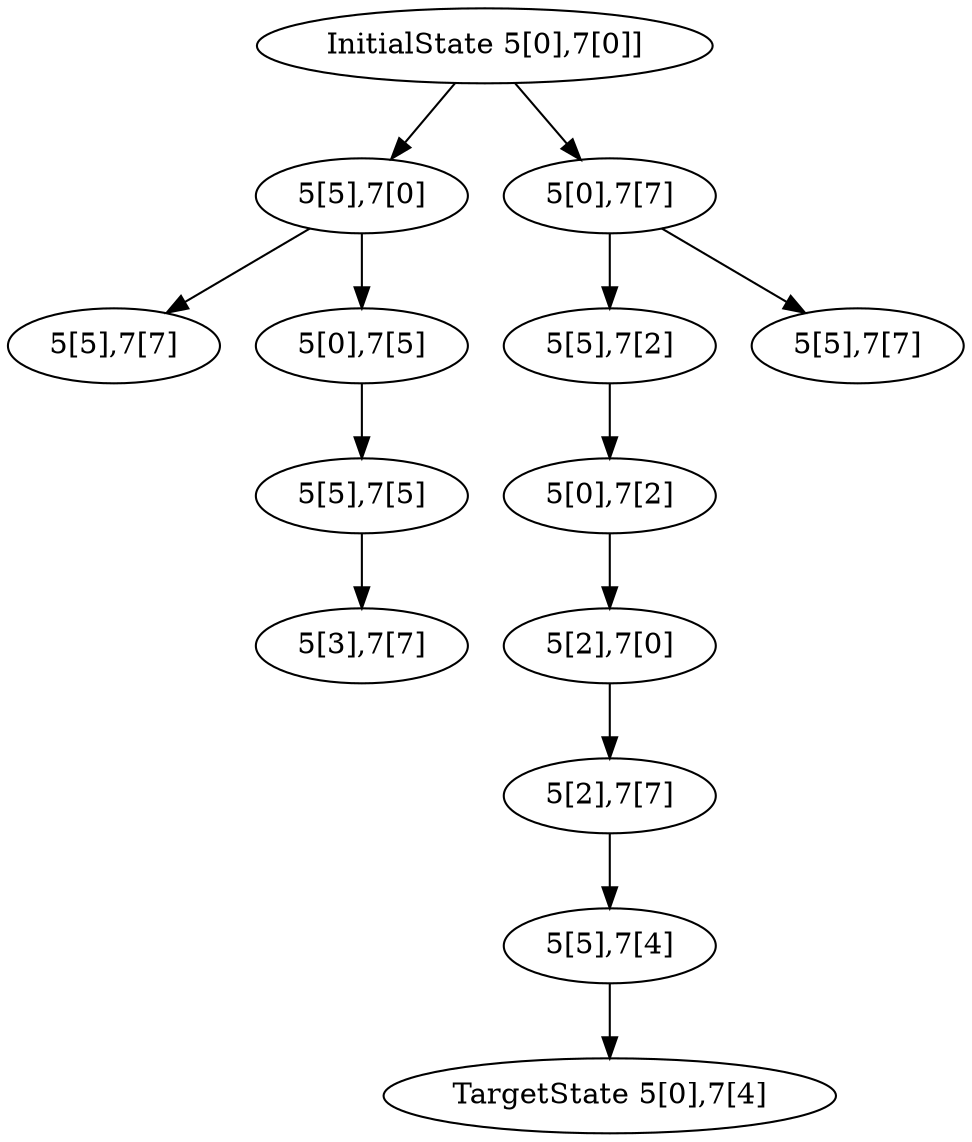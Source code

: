 digraph mizugame_states {
  one    [label = "InitialState 5[0],7[0]]"]
  two    [label = "5[5],7[0]"]
  three  [label = "5[0],7[7]"]
  four   [label = "5[5],7[7]"]
  five   [label = "5[0],7[5]"]
  six    [label = "5[5],7[2]"]
  seven  [label = "5[5],7[7]"]
  eight  [label = "5[5],7[5]"]
  nine   [label = "5[0],7[2]"]
  ten    [label = "5[3],7[7]"]
  eleven [label = "5[2],7[0]"]
  twelve [label = "5[2],7[7]"]
  thirt  [label = "5[5],7[4]"]
  fourt  [label = "TargetState 5[0],7[4]"]

  one -> two;
  one -> three;
  two -> four;
  two -> five;
  three -> six;
  three -> seven;
  five -> eight;
  six -> nine;
  eight -> ten;
  nine -> eleven;
  eleven -> twelve;
  twelve -> thirt;
  thirt -> fourt;
}
